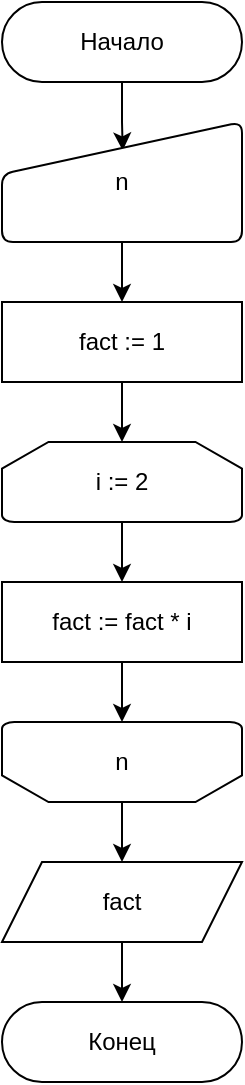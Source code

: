 <mxfile version="22.1.2" type="device" pages="2">
  <diagram id="lLCxyO07bRN_uIhbSZaW" name="7">
    <mxGraphModel dx="1104" dy="969" grid="1" gridSize="10" guides="1" tooltips="1" connect="1" arrows="1" fold="1" page="1" pageScale="1" pageWidth="827" pageHeight="1169" math="0" shadow="0">
      <root>
        <mxCell id="0" />
        <mxCell id="1" parent="0" />
        <mxCell id="c6T8mYWIUjRT8G5Ujx9O-12" style="edgeStyle=orthogonalEdgeStyle;rounded=0;orthogonalLoop=1;jettySize=auto;html=1;strokeWidth=1;entryX=0.503;entryY=0.237;entryDx=0;entryDy=0;entryPerimeter=0;" parent="1" source="c6T8mYWIUjRT8G5Ujx9O-2" target="LMFxY1xCT0qnPY-nqajU-16" edge="1">
          <mxGeometry relative="1" as="geometry">
            <mxPoint x="220" y="110" as="targetPoint" />
          </mxGeometry>
        </mxCell>
        <mxCell id="c6T8mYWIUjRT8G5Ujx9O-2" value="Начало" style="rounded=1;whiteSpace=wrap;html=1;arcSize=50;strokeWidth=1;" parent="1" vertex="1">
          <mxGeometry x="160" y="40" width="120" height="40" as="geometry" />
        </mxCell>
        <mxCell id="c6T8mYWIUjRT8G5Ujx9O-9" value="Конец" style="rounded=1;whiteSpace=wrap;html=1;arcSize=50;strokeWidth=1;" parent="1" vertex="1">
          <mxGeometry x="160" y="540" width="120" height="40" as="geometry" />
        </mxCell>
        <mxCell id="Qvn9lKFj_-W_JgE_DlhL-6" style="edgeStyle=orthogonalEdgeStyle;rounded=0;orthogonalLoop=1;jettySize=auto;html=1;" parent="1" source="LMFxY1xCT0qnPY-nqajU-1" target="Qvn9lKFj_-W_JgE_DlhL-1" edge="1">
          <mxGeometry relative="1" as="geometry" />
        </mxCell>
        <mxCell id="LMFxY1xCT0qnPY-nqajU-1" value="fact := 1" style="rounded=0;whiteSpace=wrap;html=1;strokeWidth=1;" parent="1" vertex="1">
          <mxGeometry x="160" y="190" width="120" height="40" as="geometry" />
        </mxCell>
        <mxCell id="LMFxY1xCT0qnPY-nqajU-17" style="edgeStyle=orthogonalEdgeStyle;rounded=0;orthogonalLoop=1;jettySize=auto;html=1;" parent="1" source="LMFxY1xCT0qnPY-nqajU-16" target="LMFxY1xCT0qnPY-nqajU-1" edge="1">
          <mxGeometry relative="1" as="geometry" />
        </mxCell>
        <mxCell id="LMFxY1xCT0qnPY-nqajU-16" value="n" style="html=1;strokeWidth=1;shape=manualInput;whiteSpace=wrap;rounded=1;size=26;arcSize=11;" parent="1" vertex="1">
          <mxGeometry x="160" y="100" width="120" height="60" as="geometry" />
        </mxCell>
        <mxCell id="LMFxY1xCT0qnPY-nqajU-21" value="" style="edgeStyle=orthogonalEdgeStyle;rounded=0;orthogonalLoop=1;jettySize=auto;html=1;" parent="1" source="LMFxY1xCT0qnPY-nqajU-18" target="c6T8mYWIUjRT8G5Ujx9O-9" edge="1">
          <mxGeometry relative="1" as="geometry" />
        </mxCell>
        <mxCell id="LMFxY1xCT0qnPY-nqajU-18" value="fact" style="shape=parallelogram;perimeter=parallelogramPerimeter;whiteSpace=wrap;html=1;fixedSize=1;strokeWidth=1;" parent="1" vertex="1">
          <mxGeometry x="160" y="470" width="120" height="40" as="geometry" />
        </mxCell>
        <mxCell id="Qvn9lKFj_-W_JgE_DlhL-7" style="edgeStyle=orthogonalEdgeStyle;rounded=0;orthogonalLoop=1;jettySize=auto;html=1;" parent="1" source="Qvn9lKFj_-W_JgE_DlhL-1" target="Qvn9lKFj_-W_JgE_DlhL-2" edge="1">
          <mxGeometry relative="1" as="geometry" />
        </mxCell>
        <mxCell id="Qvn9lKFj_-W_JgE_DlhL-1" value="i := 2" style="strokeWidth=1;html=1;shape=mxgraph.flowchart.loop_limit;whiteSpace=wrap;" parent="1" vertex="1">
          <mxGeometry x="160" y="260" width="120" height="40" as="geometry" />
        </mxCell>
        <mxCell id="Qvn9lKFj_-W_JgE_DlhL-8" style="edgeStyle=orthogonalEdgeStyle;rounded=0;orthogonalLoop=1;jettySize=auto;html=1;" parent="1" source="Qvn9lKFj_-W_JgE_DlhL-2" target="Qvn9lKFj_-W_JgE_DlhL-4" edge="1">
          <mxGeometry relative="1" as="geometry" />
        </mxCell>
        <mxCell id="Qvn9lKFj_-W_JgE_DlhL-2" value="fact := fact * i" style="rounded=0;whiteSpace=wrap;html=1;strokeWidth=1;" parent="1" vertex="1">
          <mxGeometry x="160" y="330" width="120" height="40" as="geometry" />
        </mxCell>
        <mxCell id="Qvn9lKFj_-W_JgE_DlhL-9" style="edgeStyle=orthogonalEdgeStyle;rounded=0;orthogonalLoop=1;jettySize=auto;html=1;" parent="1" source="Qvn9lKFj_-W_JgE_DlhL-4" target="LMFxY1xCT0qnPY-nqajU-18" edge="1">
          <mxGeometry relative="1" as="geometry" />
        </mxCell>
        <mxCell id="Qvn9lKFj_-W_JgE_DlhL-4" value="n" style="strokeWidth=1;html=1;shape=mxgraph.flowchart.loop_limit;whiteSpace=wrap;direction=west;" parent="1" vertex="1">
          <mxGeometry x="160" y="400" width="120" height="40" as="geometry" />
        </mxCell>
      </root>
    </mxGraphModel>
  </diagram>
  <diagram name="8" id="96qklnEt2U8I9ay1zJtN">
    <mxGraphModel dx="1104" dy="969" grid="1" gridSize="10" guides="1" tooltips="1" connect="1" arrows="1" fold="1" page="1" pageScale="1" pageWidth="827" pageHeight="1169" math="0" shadow="0">
      <root>
        <mxCell id="p1rqPvtS7CxhYADNli1P-0" />
        <mxCell id="p1rqPvtS7CxhYADNli1P-1" parent="p1rqPvtS7CxhYADNli1P-0" />
        <mxCell id="p1rqPvtS7CxhYADNli1P-2" style="edgeStyle=orthogonalEdgeStyle;rounded=0;orthogonalLoop=1;jettySize=auto;html=1;strokeWidth=1;entryX=0.503;entryY=0.237;entryDx=0;entryDy=0;entryPerimeter=0;" edge="1" parent="p1rqPvtS7CxhYADNli1P-1" source="p1rqPvtS7CxhYADNli1P-3" target="p1rqPvtS7CxhYADNli1P-8">
          <mxGeometry relative="1" as="geometry">
            <mxPoint x="220" y="110" as="targetPoint" />
          </mxGeometry>
        </mxCell>
        <mxCell id="p1rqPvtS7CxhYADNli1P-3" value="Начало" style="rounded=1;whiteSpace=wrap;html=1;arcSize=50;strokeWidth=1;" vertex="1" parent="p1rqPvtS7CxhYADNli1P-1">
          <mxGeometry x="160" y="40" width="120" height="40" as="geometry" />
        </mxCell>
        <mxCell id="p1rqPvtS7CxhYADNli1P-4" value="Конец" style="rounded=1;whiteSpace=wrap;html=1;arcSize=50;strokeWidth=1;" vertex="1" parent="p1rqPvtS7CxhYADNli1P-1">
          <mxGeometry x="160" y="540" width="120" height="40" as="geometry" />
        </mxCell>
        <mxCell id="p1rqPvtS7CxhYADNli1P-5" style="edgeStyle=orthogonalEdgeStyle;rounded=0;orthogonalLoop=1;jettySize=auto;html=1;" edge="1" parent="p1rqPvtS7CxhYADNli1P-1" source="p1rqPvtS7CxhYADNli1P-6" target="p1rqPvtS7CxhYADNli1P-12">
          <mxGeometry relative="1" as="geometry" />
        </mxCell>
        <mxCell id="p1rqPvtS7CxhYADNli1P-6" value="p := 1" style="rounded=0;whiteSpace=wrap;html=1;strokeWidth=1;" vertex="1" parent="p1rqPvtS7CxhYADNli1P-1">
          <mxGeometry x="160" y="190" width="120" height="40" as="geometry" />
        </mxCell>
        <mxCell id="p1rqPvtS7CxhYADNli1P-7" style="edgeStyle=orthogonalEdgeStyle;rounded=0;orthogonalLoop=1;jettySize=auto;html=1;" edge="1" parent="p1rqPvtS7CxhYADNli1P-1" source="p1rqPvtS7CxhYADNli1P-8" target="p1rqPvtS7CxhYADNli1P-6">
          <mxGeometry relative="1" as="geometry" />
        </mxCell>
        <mxCell id="p1rqPvtS7CxhYADNli1P-8" value="a, n" style="html=1;strokeWidth=1;shape=manualInput;whiteSpace=wrap;rounded=1;size=26;arcSize=11;" vertex="1" parent="p1rqPvtS7CxhYADNli1P-1">
          <mxGeometry x="160" y="100" width="120" height="60" as="geometry" />
        </mxCell>
        <mxCell id="p1rqPvtS7CxhYADNli1P-9" value="" style="edgeStyle=orthogonalEdgeStyle;rounded=0;orthogonalLoop=1;jettySize=auto;html=1;" edge="1" parent="p1rqPvtS7CxhYADNli1P-1" source="p1rqPvtS7CxhYADNli1P-10" target="p1rqPvtS7CxhYADNli1P-4">
          <mxGeometry relative="1" as="geometry" />
        </mxCell>
        <mxCell id="p1rqPvtS7CxhYADNli1P-10" value="p" style="shape=parallelogram;perimeter=parallelogramPerimeter;whiteSpace=wrap;html=1;fixedSize=1;strokeWidth=1;" vertex="1" parent="p1rqPvtS7CxhYADNli1P-1">
          <mxGeometry x="160" y="470" width="120" height="40" as="geometry" />
        </mxCell>
        <mxCell id="p1rqPvtS7CxhYADNli1P-11" style="edgeStyle=orthogonalEdgeStyle;rounded=0;orthogonalLoop=1;jettySize=auto;html=1;" edge="1" parent="p1rqPvtS7CxhYADNli1P-1" source="p1rqPvtS7CxhYADNli1P-12" target="p1rqPvtS7CxhYADNli1P-14">
          <mxGeometry relative="1" as="geometry" />
        </mxCell>
        <mxCell id="p1rqPvtS7CxhYADNli1P-12" value="i := 1" style="strokeWidth=1;html=1;shape=mxgraph.flowchart.loop_limit;whiteSpace=wrap;" vertex="1" parent="p1rqPvtS7CxhYADNli1P-1">
          <mxGeometry x="160" y="260" width="120" height="40" as="geometry" />
        </mxCell>
        <mxCell id="p1rqPvtS7CxhYADNli1P-13" style="edgeStyle=orthogonalEdgeStyle;rounded=0;orthogonalLoop=1;jettySize=auto;html=1;" edge="1" parent="p1rqPvtS7CxhYADNli1P-1" source="p1rqPvtS7CxhYADNli1P-14" target="p1rqPvtS7CxhYADNli1P-16">
          <mxGeometry relative="1" as="geometry" />
        </mxCell>
        <mxCell id="p1rqPvtS7CxhYADNli1P-14" value="p := p * a" style="rounded=0;whiteSpace=wrap;html=1;strokeWidth=1;" vertex="1" parent="p1rqPvtS7CxhYADNli1P-1">
          <mxGeometry x="160" y="330" width="120" height="40" as="geometry" />
        </mxCell>
        <mxCell id="p1rqPvtS7CxhYADNli1P-15" style="edgeStyle=orthogonalEdgeStyle;rounded=0;orthogonalLoop=1;jettySize=auto;html=1;" edge="1" parent="p1rqPvtS7CxhYADNli1P-1" source="p1rqPvtS7CxhYADNli1P-16" target="p1rqPvtS7CxhYADNli1P-10">
          <mxGeometry relative="1" as="geometry" />
        </mxCell>
        <mxCell id="p1rqPvtS7CxhYADNli1P-16" value="n" style="strokeWidth=1;html=1;shape=mxgraph.flowchart.loop_limit;whiteSpace=wrap;direction=west;" vertex="1" parent="p1rqPvtS7CxhYADNli1P-1">
          <mxGeometry x="160" y="400" width="120" height="40" as="geometry" />
        </mxCell>
      </root>
    </mxGraphModel>
  </diagram>
</mxfile>
